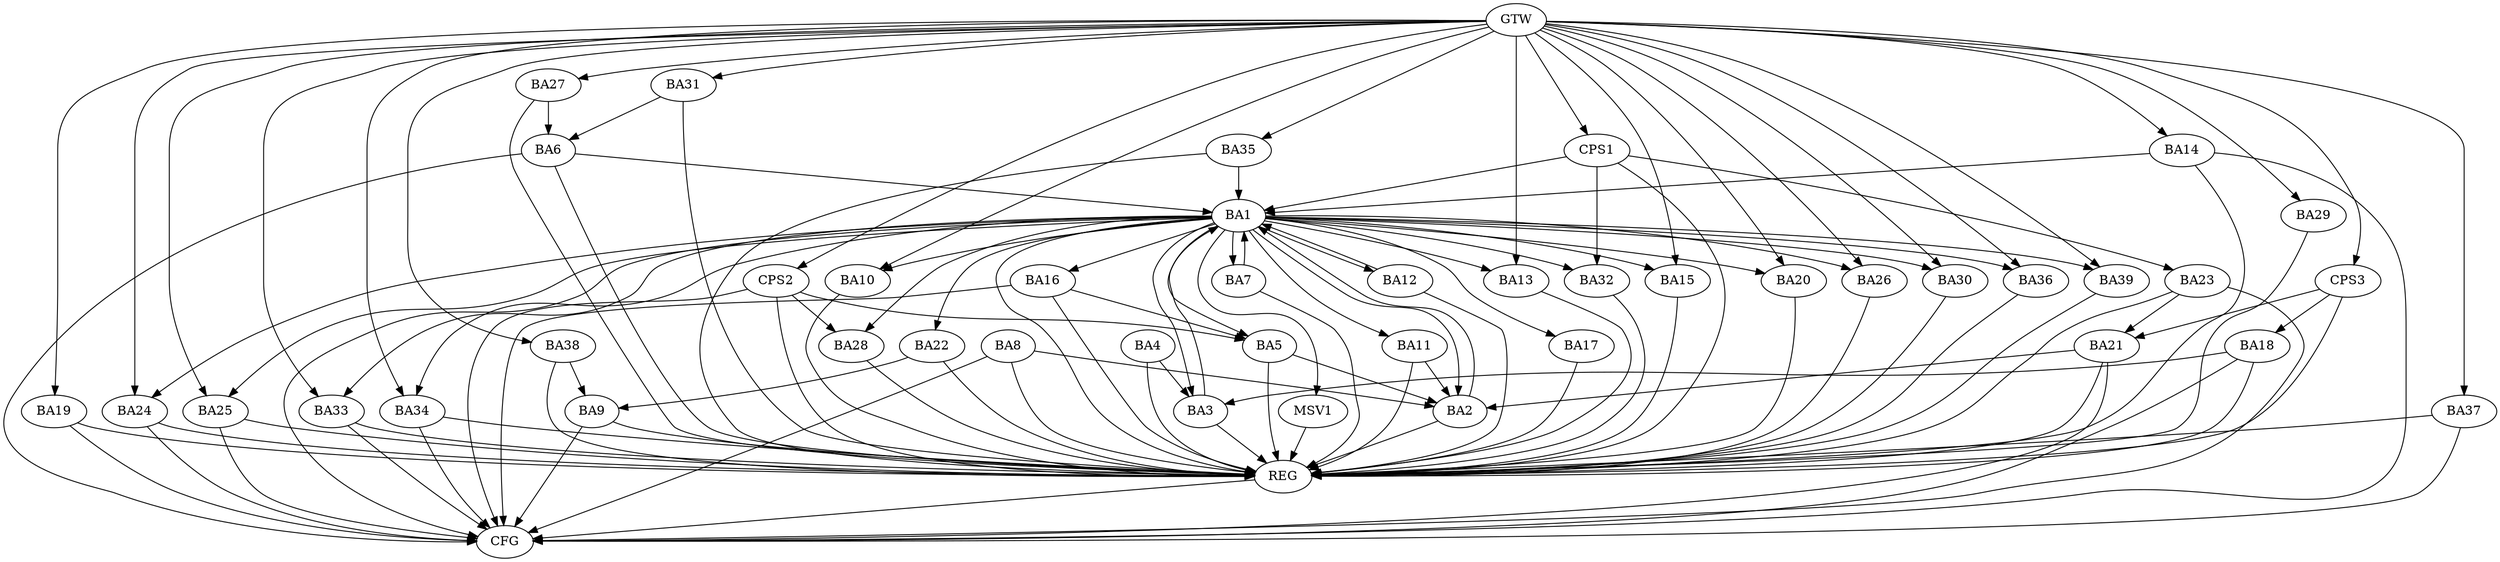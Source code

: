 strict digraph G {
  BA1 [ label="BA1" ];
  BA2 [ label="BA2" ];
  BA3 [ label="BA3" ];
  BA4 [ label="BA4" ];
  BA5 [ label="BA5" ];
  BA6 [ label="BA6" ];
  BA7 [ label="BA7" ];
  BA8 [ label="BA8" ];
  BA9 [ label="BA9" ];
  BA10 [ label="BA10" ];
  BA11 [ label="BA11" ];
  BA12 [ label="BA12" ];
  BA13 [ label="BA13" ];
  BA14 [ label="BA14" ];
  BA15 [ label="BA15" ];
  BA16 [ label="BA16" ];
  BA17 [ label="BA17" ];
  BA18 [ label="BA18" ];
  BA19 [ label="BA19" ];
  BA20 [ label="BA20" ];
  BA21 [ label="BA21" ];
  BA22 [ label="BA22" ];
  BA23 [ label="BA23" ];
  BA24 [ label="BA24" ];
  BA25 [ label="BA25" ];
  BA26 [ label="BA26" ];
  BA27 [ label="BA27" ];
  BA28 [ label="BA28" ];
  BA29 [ label="BA29" ];
  BA30 [ label="BA30" ];
  BA31 [ label="BA31" ];
  BA32 [ label="BA32" ];
  BA33 [ label="BA33" ];
  BA34 [ label="BA34" ];
  BA35 [ label="BA35" ];
  BA36 [ label="BA36" ];
  BA37 [ label="BA37" ];
  BA38 [ label="BA38" ];
  BA39 [ label="BA39" ];
  CPS1 [ label="CPS1" ];
  CPS2 [ label="CPS2" ];
  CPS3 [ label="CPS3" ];
  GTW [ label="GTW" ];
  REG [ label="REG" ];
  CFG [ label="CFG" ];
  MSV1 [ label="MSV1" ];
  BA1 -> BA2;
  BA2 -> BA1;
  BA3 -> BA1;
  BA4 -> BA3;
  BA5 -> BA2;
  BA6 -> BA1;
  BA7 -> BA1;
  BA8 -> BA2;
  BA11 -> BA2;
  BA12 -> BA1;
  BA14 -> BA1;
  BA16 -> BA5;
  BA18 -> BA3;
  BA21 -> BA2;
  BA22 -> BA9;
  BA23 -> BA21;
  BA27 -> BA6;
  BA31 -> BA6;
  BA35 -> BA1;
  BA38 -> BA9;
  CPS1 -> BA23;
  CPS1 -> BA1;
  CPS1 -> BA32;
  CPS2 -> BA5;
  CPS2 -> BA28;
  CPS3 -> BA21;
  CPS3 -> BA18;
  GTW -> BA10;
  GTW -> BA13;
  GTW -> BA14;
  GTW -> BA15;
  GTW -> BA19;
  GTW -> BA20;
  GTW -> BA24;
  GTW -> BA25;
  GTW -> BA26;
  GTW -> BA27;
  GTW -> BA29;
  GTW -> BA30;
  GTW -> BA31;
  GTW -> BA33;
  GTW -> BA34;
  GTW -> BA35;
  GTW -> BA36;
  GTW -> BA37;
  GTW -> BA38;
  GTW -> BA39;
  GTW -> CPS1;
  GTW -> CPS2;
  GTW -> CPS3;
  BA1 -> REG;
  BA2 -> REG;
  BA3 -> REG;
  BA4 -> REG;
  BA5 -> REG;
  BA6 -> REG;
  BA7 -> REG;
  BA8 -> REG;
  BA9 -> REG;
  BA10 -> REG;
  BA11 -> REG;
  BA12 -> REG;
  BA13 -> REG;
  BA14 -> REG;
  BA15 -> REG;
  BA16 -> REG;
  BA17 -> REG;
  BA18 -> REG;
  BA19 -> REG;
  BA20 -> REG;
  BA21 -> REG;
  BA22 -> REG;
  BA23 -> REG;
  BA24 -> REG;
  BA25 -> REG;
  BA26 -> REG;
  BA27 -> REG;
  BA28 -> REG;
  BA29 -> REG;
  BA30 -> REG;
  BA31 -> REG;
  BA32 -> REG;
  BA33 -> REG;
  BA34 -> REG;
  BA35 -> REG;
  BA36 -> REG;
  BA37 -> REG;
  BA38 -> REG;
  BA39 -> REG;
  CPS1 -> REG;
  CPS2 -> REG;
  CPS3 -> REG;
  BA18 -> CFG;
  BA16 -> CFG;
  BA8 -> CFG;
  BA19 -> CFG;
  BA23 -> CFG;
  BA1 -> CFG;
  BA21 -> CFG;
  BA6 -> CFG;
  BA33 -> CFG;
  BA37 -> CFG;
  BA34 -> CFG;
  BA9 -> CFG;
  BA14 -> CFG;
  BA25 -> CFG;
  BA24 -> CFG;
  CPS2 -> CFG;
  REG -> CFG;
  BA1 -> BA13;
  BA1 -> BA33;
  BA1 -> BA26;
  BA1 -> BA5;
  BA1 -> BA39;
  BA1 -> BA25;
  BA1 -> BA32;
  BA1 -> BA20;
  BA1 -> BA11;
  BA1 -> BA36;
  BA1 -> BA28;
  BA1 -> BA24;
  BA1 -> BA30;
  BA1 -> BA17;
  BA1 -> BA12;
  BA1 -> BA3;
  BA1 -> BA15;
  BA1 -> BA16;
  BA1 -> BA7;
  BA1 -> BA34;
  BA1 -> BA22;
  BA1 -> BA10;
  BA1 -> MSV1;
  MSV1 -> REG;
}
